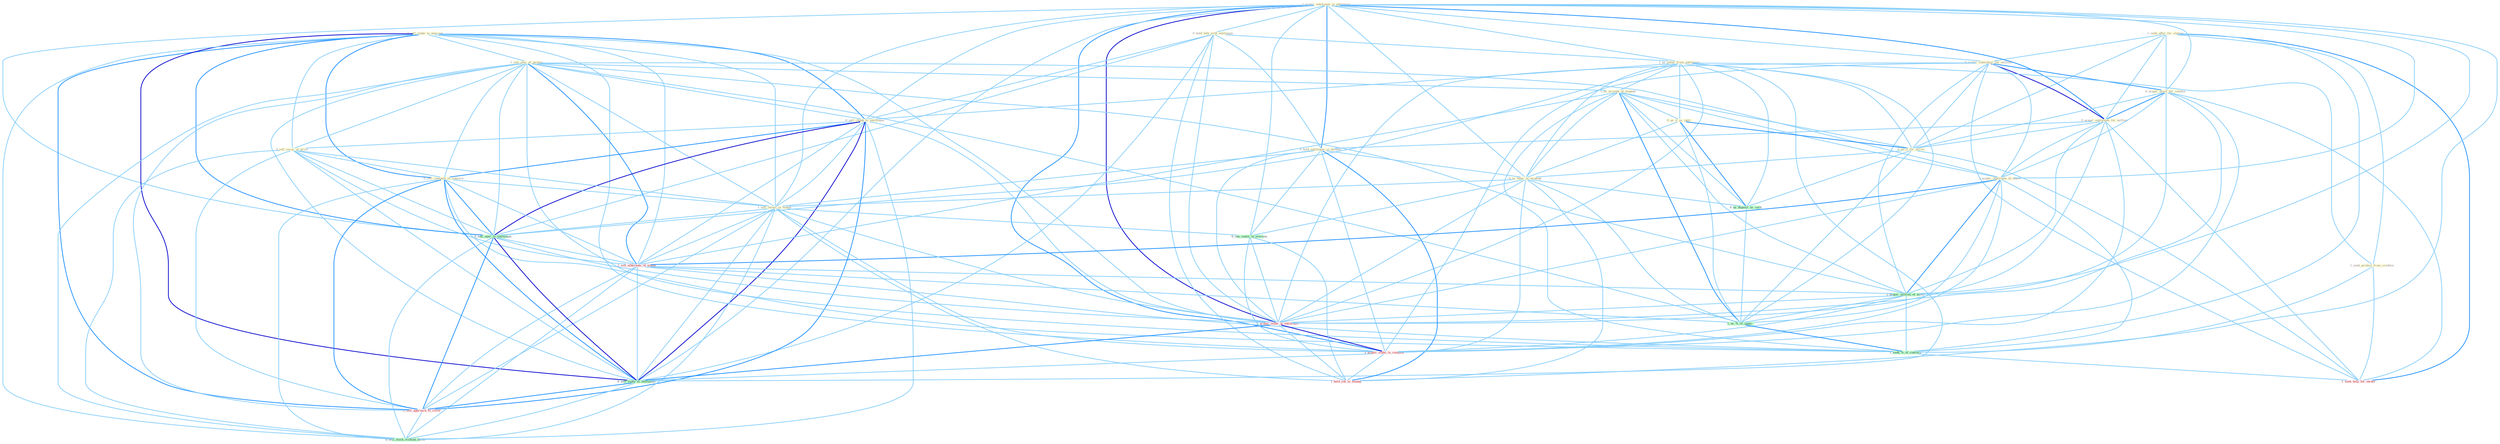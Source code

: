 Graph G{ 
    node
    [shape=polygon,style=filled,width=.5,height=.06,color="#BDFCC9",fixedsize=true,fontsize=4,
    fontcolor="#2f4f4f"];
    {node
    [color="#ffffe0", fontcolor="#8b7d6b"] "1_seek_offer_for_station " "1_acquir_entitynam_in_entitynam " "0_acquir_subsidiari_for_million " "0_sell_stake_to_newcom " "0_hold_talk_with_entitynam " "1_sell_piec_of_packag " "1_us_letter_from_entitynam " "0_sell_chunk_to_entitynam " "0_acquir_asset_for_combin " "0_acquir_entitynam_for_million " "0_sell_secur_at_price " "1_seek_protect_from_creditor " "0_sell_compani_to_concern " "1_us_account_of_magnat " "0_us_it_as_indic " "0_us_it_for_servic " "0_hold_entitynam_in_disdain " "0_us_futur_in_strategi " "1_acquir_othernum_of_share " "1_sell_invest_in_maker "}
{node [color="#fff0f5", fontcolor="#b22222"] "1_sell_othernum_of_model " "1_acquir_stake_in_entitynam " "1_acquir_stake_in_compani " "1_sell_approach_to_client " "1_hold_job_in_manag " "1_seek_help_for_owner "}
edge [color="#B0E2FF"];

	"1_seek_offer_for_station " -- "0_acquir_subsidiari_for_million " [w="1", color="#87cefa" ];
	"1_seek_offer_for_station " -- "0_acquir_asset_for_combin " [w="1", color="#87cefa" ];
	"1_seek_offer_for_station " -- "0_acquir_entitynam_for_million " [w="1", color="#87cefa" ];
	"1_seek_offer_for_station " -- "1_seek_protect_from_creditor " [w="1", color="#87cefa" ];
	"1_seek_offer_for_station " -- "0_us_it_for_servic " [w="1", color="#87cefa" ];
	"1_seek_offer_for_station " -- "1_seek_%_of_concern " [w="1", color="#87cefa" ];
	"1_seek_offer_for_station " -- "1_seek_help_for_owner " [w="2", color="#1e90ff" , len=0.8];
	"1_acquir_entitynam_in_entitynam " -- "0_acquir_subsidiari_for_million " [w="1", color="#87cefa" ];
	"1_acquir_entitynam_in_entitynam " -- "0_hold_talk_with_entitynam " [w="1", color="#87cefa" ];
	"1_acquir_entitynam_in_entitynam " -- "1_us_letter_from_entitynam " [w="1", color="#87cefa" ];
	"1_acquir_entitynam_in_entitynam " -- "0_sell_chunk_to_entitynam " [w="1", color="#87cefa" ];
	"1_acquir_entitynam_in_entitynam " -- "0_acquir_asset_for_combin " [w="1", color="#87cefa" ];
	"1_acquir_entitynam_in_entitynam " -- "0_acquir_entitynam_for_million " [w="2", color="#1e90ff" , len=0.8];
	"1_acquir_entitynam_in_entitynam " -- "0_hold_entitynam_in_disdain " [w="2", color="#1e90ff" , len=0.8];
	"1_acquir_entitynam_in_entitynam " -- "0_us_futur_in_strategi " [w="1", color="#87cefa" ];
	"1_acquir_entitynam_in_entitynam " -- "1_acquir_othernum_of_share " [w="1", color="#87cefa" ];
	"1_acquir_entitynam_in_entitynam " -- "1_sell_invest_in_maker " [w="1", color="#87cefa" ];
	"1_acquir_entitynam_in_entitynam " -- "0_sell_oper_to_entitynam " [w="1", color="#87cefa" ];
	"1_acquir_entitynam_in_entitynam " -- "0_see_vaniti_in_everyon " [w="1", color="#87cefa" ];
	"1_acquir_entitynam_in_entitynam " -- "1_acquir_million_of_asset " [w="1", color="#87cefa" ];
	"1_acquir_entitynam_in_entitynam " -- "1_acquir_stake_in_entitynam " [w="3", color="#0000cd" , len=0.6];
	"1_acquir_entitynam_in_entitynam " -- "1_acquir_stake_in_compani " [w="2", color="#1e90ff" , len=0.8];
	"1_acquir_entitynam_in_entitynam " -- "0_sell_stake_to_entitynam " [w="1", color="#87cefa" ];
	"1_acquir_entitynam_in_entitynam " -- "1_hold_job_in_manag " [w="1", color="#87cefa" ];
	"0_acquir_subsidiari_for_million " -- "0_acquir_asset_for_combin " [w="2", color="#1e90ff" , len=0.8];
	"0_acquir_subsidiari_for_million " -- "0_acquir_entitynam_for_million " [w="3", color="#0000cd" , len=0.6];
	"0_acquir_subsidiari_for_million " -- "0_us_it_for_servic " [w="1", color="#87cefa" ];
	"0_acquir_subsidiari_for_million " -- "1_acquir_othernum_of_share " [w="1", color="#87cefa" ];
	"0_acquir_subsidiari_for_million " -- "1_acquir_million_of_asset " [w="1", color="#87cefa" ];
	"0_acquir_subsidiari_for_million " -- "1_acquir_stake_in_entitynam " [w="1", color="#87cefa" ];
	"0_acquir_subsidiari_for_million " -- "1_acquir_stake_in_compani " [w="1", color="#87cefa" ];
	"0_acquir_subsidiari_for_million " -- "1_seek_help_for_owner " [w="1", color="#87cefa" ];
	"0_sell_stake_to_newcom " -- "1_sell_piec_of_packag " [w="1", color="#87cefa" ];
	"0_sell_stake_to_newcom " -- "0_sell_chunk_to_entitynam " [w="2", color="#1e90ff" , len=0.8];
	"0_sell_stake_to_newcom " -- "0_sell_secur_at_price " [w="1", color="#87cefa" ];
	"0_sell_stake_to_newcom " -- "0_sell_compani_to_concern " [w="2", color="#1e90ff" , len=0.8];
	"0_sell_stake_to_newcom " -- "1_sell_invest_in_maker " [w="1", color="#87cefa" ];
	"0_sell_stake_to_newcom " -- "0_sell_oper_to_entitynam " [w="2", color="#1e90ff" , len=0.8];
	"0_sell_stake_to_newcom " -- "1_sell_othernum_of_model " [w="1", color="#87cefa" ];
	"0_sell_stake_to_newcom " -- "1_acquir_stake_in_entitynam " [w="1", color="#87cefa" ];
	"0_sell_stake_to_newcom " -- "1_acquir_stake_in_compani " [w="1", color="#87cefa" ];
	"0_sell_stake_to_newcom " -- "0_sell_stake_to_entitynam " [w="3", color="#0000cd" , len=0.6];
	"0_sell_stake_to_newcom " -- "1_sell_approach_to_client " [w="2", color="#1e90ff" , len=0.8];
	"0_sell_stake_to_newcom " -- "0_sell_stock_without_hitch " [w="1", color="#87cefa" ];
	"0_hold_talk_with_entitynam " -- "1_us_letter_from_entitynam " [w="1", color="#87cefa" ];
	"0_hold_talk_with_entitynam " -- "0_sell_chunk_to_entitynam " [w="1", color="#87cefa" ];
	"0_hold_talk_with_entitynam " -- "0_hold_entitynam_in_disdain " [w="1", color="#87cefa" ];
	"0_hold_talk_with_entitynam " -- "0_sell_oper_to_entitynam " [w="1", color="#87cefa" ];
	"0_hold_talk_with_entitynam " -- "1_acquir_stake_in_entitynam " [w="1", color="#87cefa" ];
	"0_hold_talk_with_entitynam " -- "0_sell_stake_to_entitynam " [w="1", color="#87cefa" ];
	"0_hold_talk_with_entitynam " -- "1_hold_job_in_manag " [w="1", color="#87cefa" ];
	"1_sell_piec_of_packag " -- "0_sell_chunk_to_entitynam " [w="1", color="#87cefa" ];
	"1_sell_piec_of_packag " -- "0_sell_secur_at_price " [w="1", color="#87cefa" ];
	"1_sell_piec_of_packag " -- "0_sell_compani_to_concern " [w="1", color="#87cefa" ];
	"1_sell_piec_of_packag " -- "1_us_account_of_magnat " [w="1", color="#87cefa" ];
	"1_sell_piec_of_packag " -- "1_acquir_othernum_of_share " [w="1", color="#87cefa" ];
	"1_sell_piec_of_packag " -- "1_sell_invest_in_maker " [w="1", color="#87cefa" ];
	"1_sell_piec_of_packag " -- "0_sell_oper_to_entitynam " [w="1", color="#87cefa" ];
	"1_sell_piec_of_packag " -- "1_sell_othernum_of_model " [w="2", color="#1e90ff" , len=0.8];
	"1_sell_piec_of_packag " -- "1_acquir_million_of_asset " [w="1", color="#87cefa" ];
	"1_sell_piec_of_packag " -- "0_sell_stake_to_entitynam " [w="1", color="#87cefa" ];
	"1_sell_piec_of_packag " -- "1_us_%_of_capac " [w="1", color="#87cefa" ];
	"1_sell_piec_of_packag " -- "1_sell_approach_to_client " [w="1", color="#87cefa" ];
	"1_sell_piec_of_packag " -- "0_sell_stock_without_hitch " [w="1", color="#87cefa" ];
	"1_sell_piec_of_packag " -- "1_seek_%_of_concern " [w="1", color="#87cefa" ];
	"1_us_letter_from_entitynam " -- "0_sell_chunk_to_entitynam " [w="1", color="#87cefa" ];
	"1_us_letter_from_entitynam " -- "1_seek_protect_from_creditor " [w="1", color="#87cefa" ];
	"1_us_letter_from_entitynam " -- "1_us_account_of_magnat " [w="1", color="#87cefa" ];
	"1_us_letter_from_entitynam " -- "0_us_it_as_indic " [w="1", color="#87cefa" ];
	"1_us_letter_from_entitynam " -- "0_us_it_for_servic " [w="1", color="#87cefa" ];
	"1_us_letter_from_entitynam " -- "0_us_futur_in_strategi " [w="1", color="#87cefa" ];
	"1_us_letter_from_entitynam " -- "0_sell_oper_to_entitynam " [w="1", color="#87cefa" ];
	"1_us_letter_from_entitynam " -- "0_us_deposit_as_cach " [w="1", color="#87cefa" ];
	"1_us_letter_from_entitynam " -- "1_acquir_stake_in_entitynam " [w="1", color="#87cefa" ];
	"1_us_letter_from_entitynam " -- "0_sell_stake_to_entitynam " [w="1", color="#87cefa" ];
	"1_us_letter_from_entitynam " -- "1_us_%_of_capac " [w="1", color="#87cefa" ];
	"0_sell_chunk_to_entitynam " -- "0_sell_secur_at_price " [w="1", color="#87cefa" ];
	"0_sell_chunk_to_entitynam " -- "0_sell_compani_to_concern " [w="2", color="#1e90ff" , len=0.8];
	"0_sell_chunk_to_entitynam " -- "1_sell_invest_in_maker " [w="1", color="#87cefa" ];
	"0_sell_chunk_to_entitynam " -- "0_sell_oper_to_entitynam " [w="3", color="#0000cd" , len=0.6];
	"0_sell_chunk_to_entitynam " -- "1_sell_othernum_of_model " [w="1", color="#87cefa" ];
	"0_sell_chunk_to_entitynam " -- "1_acquir_stake_in_entitynam " [w="1", color="#87cefa" ];
	"0_sell_chunk_to_entitynam " -- "0_sell_stake_to_entitynam " [w="3", color="#0000cd" , len=0.6];
	"0_sell_chunk_to_entitynam " -- "1_sell_approach_to_client " [w="2", color="#1e90ff" , len=0.8];
	"0_sell_chunk_to_entitynam " -- "0_sell_stock_without_hitch " [w="1", color="#87cefa" ];
	"0_acquir_asset_for_combin " -- "0_acquir_entitynam_for_million " [w="2", color="#1e90ff" , len=0.8];
	"0_acquir_asset_for_combin " -- "0_us_it_for_servic " [w="1", color="#87cefa" ];
	"0_acquir_asset_for_combin " -- "1_acquir_othernum_of_share " [w="1", color="#87cefa" ];
	"0_acquir_asset_for_combin " -- "1_acquir_million_of_asset " [w="1", color="#87cefa" ];
	"0_acquir_asset_for_combin " -- "1_acquir_stake_in_entitynam " [w="1", color="#87cefa" ];
	"0_acquir_asset_for_combin " -- "1_acquir_stake_in_compani " [w="1", color="#87cefa" ];
	"0_acquir_asset_for_combin " -- "1_seek_help_for_owner " [w="1", color="#87cefa" ];
	"0_acquir_entitynam_for_million " -- "0_us_it_for_servic " [w="1", color="#87cefa" ];
	"0_acquir_entitynam_for_million " -- "0_hold_entitynam_in_disdain " [w="1", color="#87cefa" ];
	"0_acquir_entitynam_for_million " -- "1_acquir_othernum_of_share " [w="1", color="#87cefa" ];
	"0_acquir_entitynam_for_million " -- "1_acquir_million_of_asset " [w="1", color="#87cefa" ];
	"0_acquir_entitynam_for_million " -- "1_acquir_stake_in_entitynam " [w="1", color="#87cefa" ];
	"0_acquir_entitynam_for_million " -- "1_acquir_stake_in_compani " [w="1", color="#87cefa" ];
	"0_acquir_entitynam_for_million " -- "1_seek_help_for_owner " [w="1", color="#87cefa" ];
	"0_sell_secur_at_price " -- "0_sell_compani_to_concern " [w="1", color="#87cefa" ];
	"0_sell_secur_at_price " -- "1_sell_invest_in_maker " [w="1", color="#87cefa" ];
	"0_sell_secur_at_price " -- "0_sell_oper_to_entitynam " [w="1", color="#87cefa" ];
	"0_sell_secur_at_price " -- "1_sell_othernum_of_model " [w="1", color="#87cefa" ];
	"0_sell_secur_at_price " -- "0_sell_stake_to_entitynam " [w="1", color="#87cefa" ];
	"0_sell_secur_at_price " -- "1_sell_approach_to_client " [w="1", color="#87cefa" ];
	"0_sell_secur_at_price " -- "0_sell_stock_without_hitch " [w="1", color="#87cefa" ];
	"1_seek_protect_from_creditor " -- "1_seek_%_of_concern " [w="1", color="#87cefa" ];
	"1_seek_protect_from_creditor " -- "1_seek_help_for_owner " [w="1", color="#87cefa" ];
	"0_sell_compani_to_concern " -- "1_sell_invest_in_maker " [w="1", color="#87cefa" ];
	"0_sell_compani_to_concern " -- "0_sell_oper_to_entitynam " [w="2", color="#1e90ff" , len=0.8];
	"0_sell_compani_to_concern " -- "1_sell_othernum_of_model " [w="1", color="#87cefa" ];
	"0_sell_compani_to_concern " -- "0_sell_stake_to_entitynam " [w="2", color="#1e90ff" , len=0.8];
	"0_sell_compani_to_concern " -- "1_sell_approach_to_client " [w="2", color="#1e90ff" , len=0.8];
	"0_sell_compani_to_concern " -- "0_sell_stock_without_hitch " [w="1", color="#87cefa" ];
	"0_sell_compani_to_concern " -- "1_seek_%_of_concern " [w="1", color="#87cefa" ];
	"1_us_account_of_magnat " -- "0_us_it_as_indic " [w="1", color="#87cefa" ];
	"1_us_account_of_magnat " -- "0_us_it_for_servic " [w="1", color="#87cefa" ];
	"1_us_account_of_magnat " -- "0_us_futur_in_strategi " [w="1", color="#87cefa" ];
	"1_us_account_of_magnat " -- "1_acquir_othernum_of_share " [w="1", color="#87cefa" ];
	"1_us_account_of_magnat " -- "1_sell_othernum_of_model " [w="1", color="#87cefa" ];
	"1_us_account_of_magnat " -- "1_acquir_million_of_asset " [w="1", color="#87cefa" ];
	"1_us_account_of_magnat " -- "0_us_deposit_as_cach " [w="1", color="#87cefa" ];
	"1_us_account_of_magnat " -- "1_us_%_of_capac " [w="2", color="#1e90ff" , len=0.8];
	"1_us_account_of_magnat " -- "1_seek_%_of_concern " [w="1", color="#87cefa" ];
	"0_us_it_as_indic " -- "0_us_it_for_servic " [w="2", color="#1e90ff" , len=0.8];
	"0_us_it_as_indic " -- "0_us_futur_in_strategi " [w="1", color="#87cefa" ];
	"0_us_it_as_indic " -- "0_us_deposit_as_cach " [w="2", color="#1e90ff" , len=0.8];
	"0_us_it_as_indic " -- "1_us_%_of_capac " [w="1", color="#87cefa" ];
	"0_us_it_for_servic " -- "0_us_futur_in_strategi " [w="1", color="#87cefa" ];
	"0_us_it_for_servic " -- "0_us_deposit_as_cach " [w="1", color="#87cefa" ];
	"0_us_it_for_servic " -- "1_us_%_of_capac " [w="1", color="#87cefa" ];
	"0_us_it_for_servic " -- "1_seek_help_for_owner " [w="1", color="#87cefa" ];
	"0_hold_entitynam_in_disdain " -- "0_us_futur_in_strategi " [w="1", color="#87cefa" ];
	"0_hold_entitynam_in_disdain " -- "1_sell_invest_in_maker " [w="1", color="#87cefa" ];
	"0_hold_entitynam_in_disdain " -- "0_see_vaniti_in_everyon " [w="1", color="#87cefa" ];
	"0_hold_entitynam_in_disdain " -- "1_acquir_stake_in_entitynam " [w="1", color="#87cefa" ];
	"0_hold_entitynam_in_disdain " -- "1_acquir_stake_in_compani " [w="1", color="#87cefa" ];
	"0_hold_entitynam_in_disdain " -- "1_hold_job_in_manag " [w="2", color="#1e90ff" , len=0.8];
	"0_us_futur_in_strategi " -- "1_sell_invest_in_maker " [w="1", color="#87cefa" ];
	"0_us_futur_in_strategi " -- "0_see_vaniti_in_everyon " [w="1", color="#87cefa" ];
	"0_us_futur_in_strategi " -- "0_us_deposit_as_cach " [w="1", color="#87cefa" ];
	"0_us_futur_in_strategi " -- "1_acquir_stake_in_entitynam " [w="1", color="#87cefa" ];
	"0_us_futur_in_strategi " -- "1_acquir_stake_in_compani " [w="1", color="#87cefa" ];
	"0_us_futur_in_strategi " -- "1_us_%_of_capac " [w="1", color="#87cefa" ];
	"0_us_futur_in_strategi " -- "1_hold_job_in_manag " [w="1", color="#87cefa" ];
	"1_acquir_othernum_of_share " -- "1_sell_othernum_of_model " [w="2", color="#1e90ff" , len=0.8];
	"1_acquir_othernum_of_share " -- "1_acquir_million_of_asset " [w="2", color="#1e90ff" , len=0.8];
	"1_acquir_othernum_of_share " -- "1_acquir_stake_in_entitynam " [w="1", color="#87cefa" ];
	"1_acquir_othernum_of_share " -- "1_acquir_stake_in_compani " [w="1", color="#87cefa" ];
	"1_acquir_othernum_of_share " -- "1_us_%_of_capac " [w="1", color="#87cefa" ];
	"1_acquir_othernum_of_share " -- "1_seek_%_of_concern " [w="1", color="#87cefa" ];
	"1_sell_invest_in_maker " -- "0_sell_oper_to_entitynam " [w="1", color="#87cefa" ];
	"1_sell_invest_in_maker " -- "1_sell_othernum_of_model " [w="1", color="#87cefa" ];
	"1_sell_invest_in_maker " -- "0_see_vaniti_in_everyon " [w="1", color="#87cefa" ];
	"1_sell_invest_in_maker " -- "1_acquir_stake_in_entitynam " [w="1", color="#87cefa" ];
	"1_sell_invest_in_maker " -- "1_acquir_stake_in_compani " [w="1", color="#87cefa" ];
	"1_sell_invest_in_maker " -- "0_sell_stake_to_entitynam " [w="1", color="#87cefa" ];
	"1_sell_invest_in_maker " -- "1_sell_approach_to_client " [w="1", color="#87cefa" ];
	"1_sell_invest_in_maker " -- "1_hold_job_in_manag " [w="1", color="#87cefa" ];
	"1_sell_invest_in_maker " -- "0_sell_stock_without_hitch " [w="1", color="#87cefa" ];
	"0_sell_oper_to_entitynam " -- "1_sell_othernum_of_model " [w="1", color="#87cefa" ];
	"0_sell_oper_to_entitynam " -- "1_acquir_stake_in_entitynam " [w="1", color="#87cefa" ];
	"0_sell_oper_to_entitynam " -- "0_sell_stake_to_entitynam " [w="3", color="#0000cd" , len=0.6];
	"0_sell_oper_to_entitynam " -- "1_sell_approach_to_client " [w="2", color="#1e90ff" , len=0.8];
	"0_sell_oper_to_entitynam " -- "0_sell_stock_without_hitch " [w="1", color="#87cefa" ];
	"1_sell_othernum_of_model " -- "1_acquir_million_of_asset " [w="1", color="#87cefa" ];
	"1_sell_othernum_of_model " -- "0_sell_stake_to_entitynam " [w="1", color="#87cefa" ];
	"1_sell_othernum_of_model " -- "1_us_%_of_capac " [w="1", color="#87cefa" ];
	"1_sell_othernum_of_model " -- "1_sell_approach_to_client " [w="1", color="#87cefa" ];
	"1_sell_othernum_of_model " -- "0_sell_stock_without_hitch " [w="1", color="#87cefa" ];
	"1_sell_othernum_of_model " -- "1_seek_%_of_concern " [w="1", color="#87cefa" ];
	"0_see_vaniti_in_everyon " -- "1_acquir_stake_in_entitynam " [w="1", color="#87cefa" ];
	"0_see_vaniti_in_everyon " -- "1_acquir_stake_in_compani " [w="1", color="#87cefa" ];
	"0_see_vaniti_in_everyon " -- "1_hold_job_in_manag " [w="1", color="#87cefa" ];
	"1_acquir_million_of_asset " -- "1_acquir_stake_in_entitynam " [w="1", color="#87cefa" ];
	"1_acquir_million_of_asset " -- "1_acquir_stake_in_compani " [w="1", color="#87cefa" ];
	"1_acquir_million_of_asset " -- "1_us_%_of_capac " [w="1", color="#87cefa" ];
	"1_acquir_million_of_asset " -- "1_seek_%_of_concern " [w="1", color="#87cefa" ];
	"0_us_deposit_as_cach " -- "1_us_%_of_capac " [w="1", color="#87cefa" ];
	"1_acquir_stake_in_entitynam " -- "1_acquir_stake_in_compani " [w="3", color="#0000cd" , len=0.6];
	"1_acquir_stake_in_entitynam " -- "0_sell_stake_to_entitynam " [w="2", color="#1e90ff" , len=0.8];
	"1_acquir_stake_in_entitynam " -- "1_hold_job_in_manag " [w="1", color="#87cefa" ];
	"1_acquir_stake_in_compani " -- "0_sell_stake_to_entitynam " [w="1", color="#87cefa" ];
	"1_acquir_stake_in_compani " -- "1_hold_job_in_manag " [w="1", color="#87cefa" ];
	"0_sell_stake_to_entitynam " -- "1_sell_approach_to_client " [w="2", color="#1e90ff" , len=0.8];
	"0_sell_stake_to_entitynam " -- "0_sell_stock_without_hitch " [w="1", color="#87cefa" ];
	"1_us_%_of_capac " -- "1_seek_%_of_concern " [w="2", color="#1e90ff" , len=0.8];
	"1_sell_approach_to_client " -- "0_sell_stock_without_hitch " [w="1", color="#87cefa" ];
	"1_seek_%_of_concern " -- "1_seek_help_for_owner " [w="1", color="#87cefa" ];
}